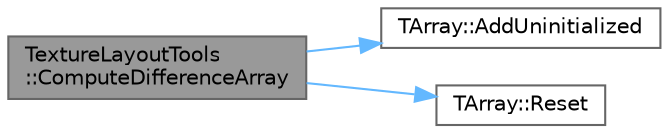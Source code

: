 digraph "TextureLayoutTools::ComputeDifferenceArray"
{
 // INTERACTIVE_SVG=YES
 // LATEX_PDF_SIZE
  bgcolor="transparent";
  edge [fontname=Helvetica,fontsize=10,labelfontname=Helvetica,labelfontsize=10];
  node [fontname=Helvetica,fontsize=10,shape=box,height=0.2,width=0.4];
  rankdir="LR";
  Node1 [id="Node000001",label="TextureLayoutTools\l::ComputeDifferenceArray",height=0.2,width=0.4,color="gray40", fillcolor="grey60", style="filled", fontcolor="black",tooltip="Computes the difference between two value arrays (templated)"];
  Node1 -> Node2 [id="edge1_Node000001_Node000002",color="steelblue1",style="solid",tooltip=" "];
  Node2 [id="Node000002",label="TArray::AddUninitialized",height=0.2,width=0.4,color="grey40", fillcolor="white", style="filled",URL="$d4/d52/classTArray.html#a9d492bd65dc35e24fbbfd0e47b1b3c19",tooltip="Adds a given number of uninitialized elements into the array."];
  Node1 -> Node3 [id="edge2_Node000001_Node000003",color="steelblue1",style="solid",tooltip=" "];
  Node3 [id="Node000003",label="TArray::Reset",height=0.2,width=0.4,color="grey40", fillcolor="white", style="filled",URL="$d4/d52/classTArray.html#a246ab624b720b01fd83764700aab8cf9",tooltip="Same as empty, but doesn't change memory allocations, unless the new size is larger than the current ..."];
}

